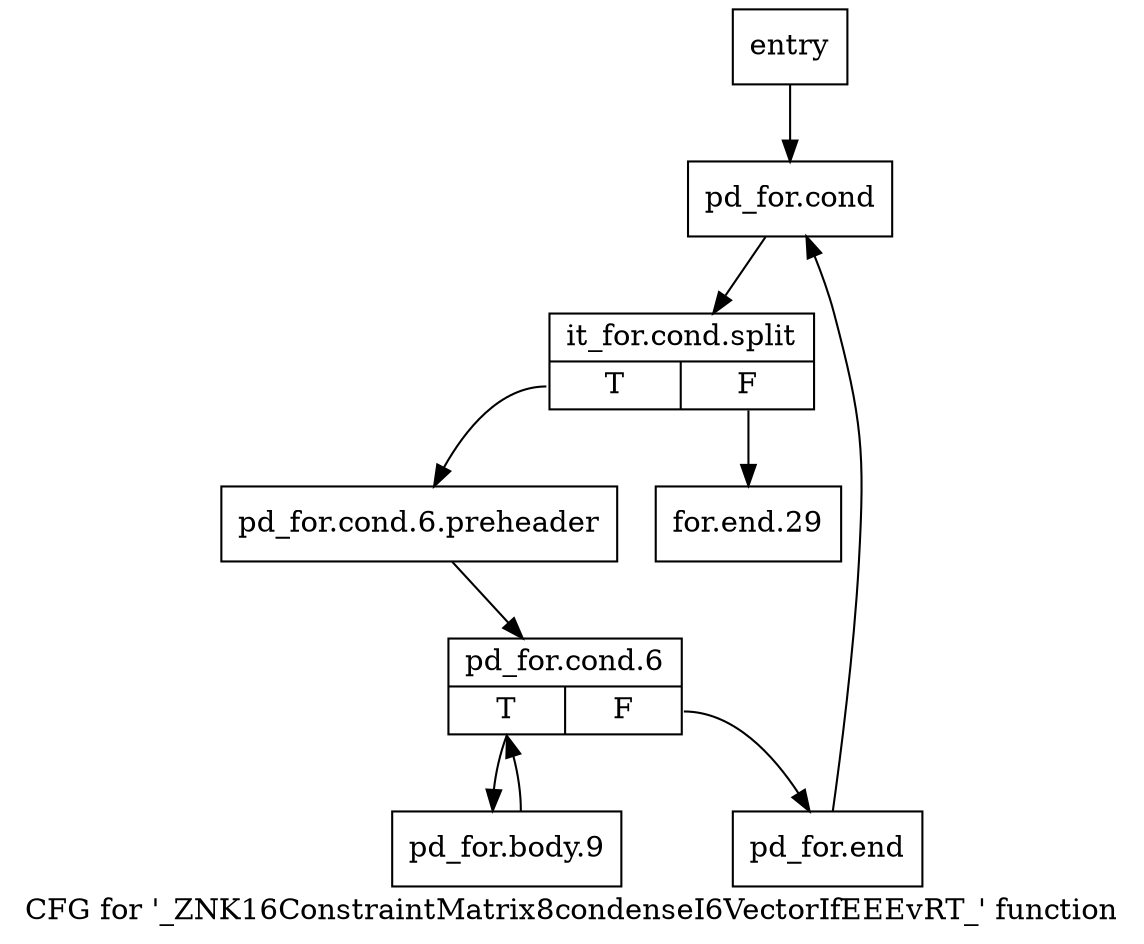 digraph "CFG for '_ZNK16ConstraintMatrix8condenseI6VectorIfEEEvRT_' function" {
	label="CFG for '_ZNK16ConstraintMatrix8condenseI6VectorIfEEEvRT_' function";

	Node0x40b4a70 [shape=record,label="{entry}"];
	Node0x40b4a70 -> Node0x40b4ac0;
	Node0x40b4ac0 [shape=record,label="{pd_for.cond}"];
	Node0x40b4ac0 -> Node0x9f0ec90;
	Node0x9f0ec90 [shape=record,label="{it_for.cond.split|{<s0>T|<s1>F}}"];
	Node0x9f0ec90:s0 -> Node0x40c2910;
	Node0x9f0ec90:s1 -> Node0x40c2a50;
	Node0x40c2910 [shape=record,label="{pd_for.cond.6.preheader}"];
	Node0x40c2910 -> Node0x40c2960;
	Node0x40c2960 [shape=record,label="{pd_for.cond.6|{<s0>T|<s1>F}}"];
	Node0x40c2960:s0 -> Node0x40c29b0;
	Node0x40c2960:s1 -> Node0x40c2a00;
	Node0x40c29b0 [shape=record,label="{pd_for.body.9}"];
	Node0x40c29b0 -> Node0x40c2960;
	Node0x40c2a00 [shape=record,label="{pd_for.end}"];
	Node0x40c2a00 -> Node0x40b4ac0;
	Node0x40c2a50 [shape=record,label="{for.end.29}"];
}
